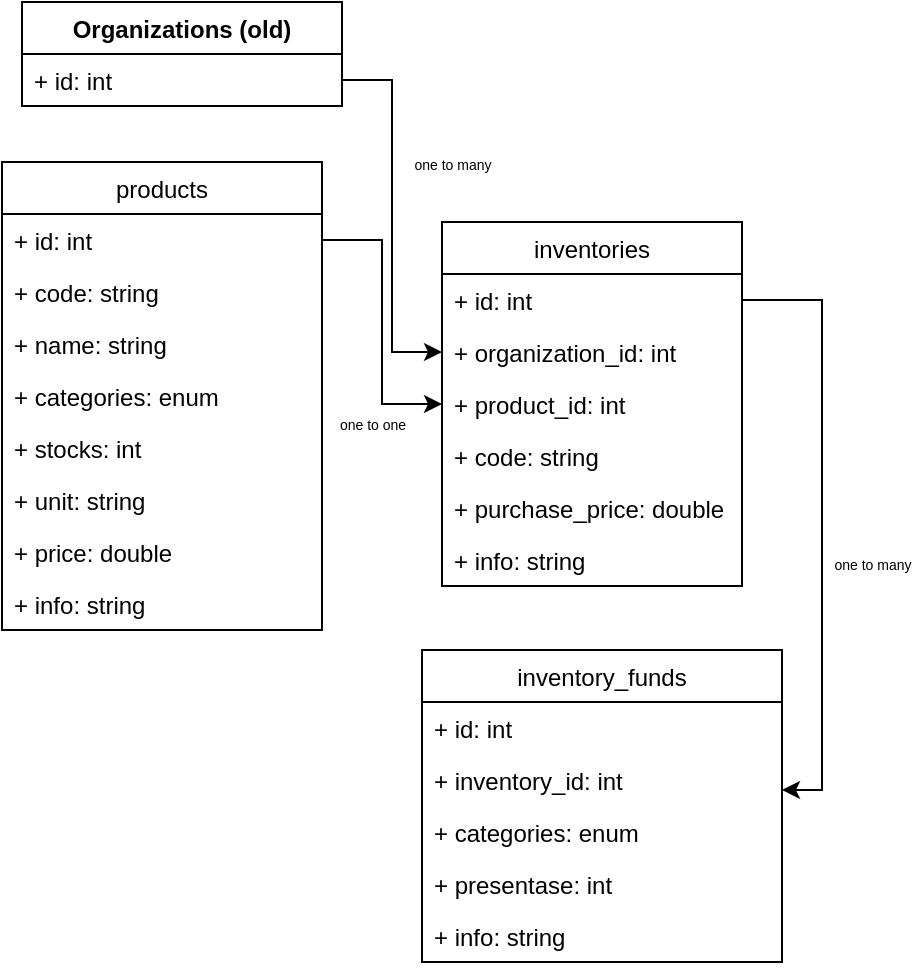 <mxfile version="14.3.0" type="github">
  <diagram id="jiAJgnVtWKX7J0Xr-sOu" name="Page-1">
    <mxGraphModel dx="1500" dy="369" grid="1" gridSize="10" guides="1" tooltips="1" connect="1" arrows="1" fold="1" page="1" pageScale="1" pageWidth="850" pageHeight="1100" math="0" shadow="0">
      <root>
        <mxCell id="0" />
        <mxCell id="1" parent="0" />
        <mxCell id="aPUOsMza2d-8GxlInKgf-18" value="products" style="swimlane;fontStyle=0;childLayout=stackLayout;horizontal=1;startSize=26;fillColor=none;horizontalStack=0;resizeParent=1;resizeParentMax=0;resizeLast=0;collapsible=1;marginBottom=0;" parent="1" vertex="1">
          <mxGeometry x="-590" y="250" width="160" height="234" as="geometry" />
        </mxCell>
        <mxCell id="aPUOsMza2d-8GxlInKgf-19" value="+ id: int" style="text;strokeColor=none;fillColor=none;align=left;verticalAlign=top;spacingLeft=4;spacingRight=4;overflow=hidden;rotatable=0;points=[[0,0.5],[1,0.5]];portConstraint=eastwest;" parent="aPUOsMza2d-8GxlInKgf-18" vertex="1">
          <mxGeometry y="26" width="160" height="26" as="geometry" />
        </mxCell>
        <mxCell id="aPUOsMza2d-8GxlInKgf-20" value="+ code: string" style="text;strokeColor=none;fillColor=none;align=left;verticalAlign=top;spacingLeft=4;spacingRight=4;overflow=hidden;rotatable=0;points=[[0,0.5],[1,0.5]];portConstraint=eastwest;" parent="aPUOsMza2d-8GxlInKgf-18" vertex="1">
          <mxGeometry y="52" width="160" height="26" as="geometry" />
        </mxCell>
        <mxCell id="aPUOsMza2d-8GxlInKgf-24" value="+ name: string " style="text;strokeColor=none;fillColor=none;align=left;verticalAlign=top;spacingLeft=4;spacingRight=4;overflow=hidden;rotatable=0;points=[[0,0.5],[1,0.5]];portConstraint=eastwest;" parent="aPUOsMza2d-8GxlInKgf-18" vertex="1">
          <mxGeometry y="78" width="160" height="26" as="geometry" />
        </mxCell>
        <mxCell id="yVNx_szjoHI026Ja3UiS-18" value="+ categories: enum" style="text;strokeColor=none;fillColor=none;align=left;verticalAlign=top;spacingLeft=4;spacingRight=4;overflow=hidden;rotatable=0;points=[[0,0.5],[1,0.5]];portConstraint=eastwest;" vertex="1" parent="aPUOsMza2d-8GxlInKgf-18">
          <mxGeometry y="104" width="160" height="26" as="geometry" />
        </mxCell>
        <mxCell id="aPUOsMza2d-8GxlInKgf-21" value="+ stocks: int " style="text;strokeColor=none;fillColor=none;align=left;verticalAlign=top;spacingLeft=4;spacingRight=4;overflow=hidden;rotatable=0;points=[[0,0.5],[1,0.5]];portConstraint=eastwest;" parent="aPUOsMza2d-8GxlInKgf-18" vertex="1">
          <mxGeometry y="130" width="160" height="26" as="geometry" />
        </mxCell>
        <mxCell id="aPUOsMza2d-8GxlInKgf-26" value="+ unit: string " style="text;strokeColor=none;fillColor=none;align=left;verticalAlign=top;spacingLeft=4;spacingRight=4;overflow=hidden;rotatable=0;points=[[0,0.5],[1,0.5]];portConstraint=eastwest;" parent="aPUOsMza2d-8GxlInKgf-18" vertex="1">
          <mxGeometry y="156" width="160" height="26" as="geometry" />
        </mxCell>
        <mxCell id="aPUOsMza2d-8GxlInKgf-35" value="+ price: double" style="text;strokeColor=none;fillColor=none;align=left;verticalAlign=top;spacingLeft=4;spacingRight=4;overflow=hidden;rotatable=0;points=[[0,0.5],[1,0.5]];portConstraint=eastwest;" parent="aPUOsMza2d-8GxlInKgf-18" vertex="1">
          <mxGeometry y="182" width="160" height="26" as="geometry" />
        </mxCell>
        <mxCell id="aPUOsMza2d-8GxlInKgf-25" value="+ info: string " style="text;strokeColor=none;fillColor=none;align=left;verticalAlign=top;spacingLeft=4;spacingRight=4;overflow=hidden;rotatable=0;points=[[0,0.5],[1,0.5]];portConstraint=eastwest;" parent="aPUOsMza2d-8GxlInKgf-18" vertex="1">
          <mxGeometry y="208" width="160" height="26" as="geometry" />
        </mxCell>
        <mxCell id="aPUOsMza2d-8GxlInKgf-44" value="inventory_funds" style="swimlane;fontStyle=0;childLayout=stackLayout;horizontal=1;startSize=26;fillColor=none;horizontalStack=0;resizeParent=1;resizeParentMax=0;resizeLast=0;collapsible=1;marginBottom=0;" parent="1" vertex="1">
          <mxGeometry x="-380" y="494" width="180" height="156" as="geometry" />
        </mxCell>
        <mxCell id="aPUOsMza2d-8GxlInKgf-45" value="+ id: int" style="text;strokeColor=none;fillColor=none;align=left;verticalAlign=top;spacingLeft=4;spacingRight=4;overflow=hidden;rotatable=0;points=[[0,0.5],[1,0.5]];portConstraint=eastwest;" parent="aPUOsMza2d-8GxlInKgf-44" vertex="1">
          <mxGeometry y="26" width="180" height="26" as="geometry" />
        </mxCell>
        <mxCell id="aPUOsMza2d-8GxlInKgf-47" value="+ inventory_id: int " style="text;strokeColor=none;fillColor=none;align=left;verticalAlign=top;spacingLeft=4;spacingRight=4;overflow=hidden;rotatable=0;points=[[0,0.5],[1,0.5]];portConstraint=eastwest;" parent="aPUOsMza2d-8GxlInKgf-44" vertex="1">
          <mxGeometry y="52" width="180" height="26" as="geometry" />
        </mxCell>
        <mxCell id="aPUOsMza2d-8GxlInKgf-49" value="+ categories: enum" style="text;strokeColor=none;fillColor=none;align=left;verticalAlign=top;spacingLeft=4;spacingRight=4;overflow=hidden;rotatable=0;points=[[0,0.5],[1,0.5]];portConstraint=eastwest;" parent="aPUOsMza2d-8GxlInKgf-44" vertex="1">
          <mxGeometry y="78" width="180" height="26" as="geometry" />
        </mxCell>
        <mxCell id="yVNx_szjoHI026Ja3UiS-19" value="+ presentase: int " style="text;strokeColor=none;fillColor=none;align=left;verticalAlign=top;spacingLeft=4;spacingRight=4;overflow=hidden;rotatable=0;points=[[0,0.5],[1,0.5]];portConstraint=eastwest;" vertex="1" parent="aPUOsMza2d-8GxlInKgf-44">
          <mxGeometry y="104" width="180" height="26" as="geometry" />
        </mxCell>
        <mxCell id="aPUOsMza2d-8GxlInKgf-54" value="+ info: string " style="text;strokeColor=none;fillColor=none;align=left;verticalAlign=top;spacingLeft=4;spacingRight=4;overflow=hidden;rotatable=0;points=[[0,0.5],[1,0.5]];portConstraint=eastwest;" parent="aPUOsMza2d-8GxlInKgf-44" vertex="1">
          <mxGeometry y="130" width="180" height="26" as="geometry" />
        </mxCell>
        <mxCell id="aPUOsMza2d-8GxlInKgf-50" value="inventories" style="swimlane;fontStyle=0;childLayout=stackLayout;horizontal=1;startSize=26;fillColor=none;horizontalStack=0;resizeParent=1;resizeParentMax=0;resizeLast=0;collapsible=1;marginBottom=0;" parent="1" vertex="1">
          <mxGeometry x="-370" y="280" width="150" height="182" as="geometry" />
        </mxCell>
        <mxCell id="aPUOsMza2d-8GxlInKgf-51" value="+ id: int" style="text;strokeColor=none;fillColor=none;align=left;verticalAlign=top;spacingLeft=4;spacingRight=4;overflow=hidden;rotatable=0;points=[[0,0.5],[1,0.5]];portConstraint=eastwest;" parent="aPUOsMza2d-8GxlInKgf-50" vertex="1">
          <mxGeometry y="26" width="150" height="26" as="geometry" />
        </mxCell>
        <mxCell id="aPUOsMza2d-8GxlInKgf-53" value="+ organization_id: int " style="text;strokeColor=none;fillColor=none;align=left;verticalAlign=top;spacingLeft=4;spacingRight=4;overflow=hidden;rotatable=0;points=[[0,0.5],[1,0.5]];portConstraint=eastwest;" parent="aPUOsMza2d-8GxlInKgf-50" vertex="1">
          <mxGeometry y="52" width="150" height="26" as="geometry" />
        </mxCell>
        <mxCell id="yVNx_szjoHI026Ja3UiS-2" value="+ product_id: int " style="text;strokeColor=none;fillColor=none;align=left;verticalAlign=top;spacingLeft=4;spacingRight=4;overflow=hidden;rotatable=0;points=[[0,0.5],[1,0.5]];portConstraint=eastwest;" vertex="1" parent="aPUOsMza2d-8GxlInKgf-50">
          <mxGeometry y="78" width="150" height="26" as="geometry" />
        </mxCell>
        <mxCell id="aPUOsMza2d-8GxlInKgf-52" value="+ code: string" style="text;strokeColor=none;fillColor=none;align=left;verticalAlign=top;spacingLeft=4;spacingRight=4;overflow=hidden;rotatable=0;points=[[0,0.5],[1,0.5]];portConstraint=eastwest;" parent="aPUOsMza2d-8GxlInKgf-50" vertex="1">
          <mxGeometry y="104" width="150" height="26" as="geometry" />
        </mxCell>
        <mxCell id="aPUOsMza2d-8GxlInKgf-59" value="+ purchase_price: double" style="text;strokeColor=none;fillColor=none;align=left;verticalAlign=top;spacingLeft=4;spacingRight=4;overflow=hidden;rotatable=0;points=[[0,0.5],[1,0.5]];portConstraint=eastwest;" parent="aPUOsMza2d-8GxlInKgf-50" vertex="1">
          <mxGeometry y="130" width="150" height="26" as="geometry" />
        </mxCell>
        <mxCell id="yVNx_szjoHI026Ja3UiS-16" value="+ info: string " style="text;strokeColor=none;fillColor=none;align=left;verticalAlign=top;spacingLeft=4;spacingRight=4;overflow=hidden;rotatable=0;points=[[0,0.5],[1,0.5]];portConstraint=eastwest;" vertex="1" parent="aPUOsMza2d-8GxlInKgf-50">
          <mxGeometry y="156" width="150" height="26" as="geometry" />
        </mxCell>
        <mxCell id="aPUOsMza2d-8GxlInKgf-57" style="edgeStyle=orthogonalEdgeStyle;rounded=0;orthogonalLoop=1;jettySize=auto;html=1;exitX=1;exitY=0.5;exitDx=0;exitDy=0;entryX=1;entryY=0.692;entryDx=0;entryDy=0;entryPerimeter=0;" parent="1" source="aPUOsMza2d-8GxlInKgf-51" target="aPUOsMza2d-8GxlInKgf-47" edge="1">
          <mxGeometry relative="1" as="geometry" />
        </mxCell>
        <mxCell id="aPUOsMza2d-8GxlInKgf-58" value="&lt;font style=&quot;font-size: 7px&quot;&gt;one to many&lt;/font&gt;" style="text;html=1;resizable=0;autosize=1;align=center;verticalAlign=middle;points=[];fillColor=none;strokeColor=none;rounded=0;" parent="1" vertex="1">
          <mxGeometry x="-180" y="440" width="50" height="20" as="geometry" />
        </mxCell>
        <mxCell id="yVNx_szjoHI026Ja3UiS-1" value="&lt;font style=&quot;font-size: 7px&quot;&gt;one to one&lt;/font&gt;" style="text;html=1;resizable=0;autosize=1;align=center;verticalAlign=middle;points=[];fillColor=none;strokeColor=none;rounded=0;" vertex="1" parent="1">
          <mxGeometry x="-430" y="370" width="50" height="20" as="geometry" />
        </mxCell>
        <mxCell id="yVNx_szjoHI026Ja3UiS-9" style="edgeStyle=orthogonalEdgeStyle;rounded=0;orthogonalLoop=1;jettySize=auto;html=1;exitX=1;exitY=0.5;exitDx=0;exitDy=0;" edge="1" parent="1" source="aPUOsMza2d-8GxlInKgf-19" target="yVNx_szjoHI026Ja3UiS-2">
          <mxGeometry relative="1" as="geometry" />
        </mxCell>
        <mxCell id="yVNx_szjoHI026Ja3UiS-10" value="Organizations (old)" style="swimlane;fontStyle=1;align=center;verticalAlign=top;childLayout=stackLayout;horizontal=1;startSize=26;horizontalStack=0;resizeParent=1;resizeParentMax=0;resizeLast=0;collapsible=1;marginBottom=0;" vertex="1" parent="1">
          <mxGeometry x="-580" y="170" width="160" height="52" as="geometry" />
        </mxCell>
        <mxCell id="yVNx_szjoHI026Ja3UiS-11" value="+ id: int" style="text;strokeColor=none;fillColor=none;align=left;verticalAlign=top;spacingLeft=4;spacingRight=4;overflow=hidden;rotatable=0;points=[[0,0.5],[1,0.5]];portConstraint=eastwest;" vertex="1" parent="yVNx_szjoHI026Ja3UiS-10">
          <mxGeometry y="26" width="160" height="26" as="geometry" />
        </mxCell>
        <mxCell id="yVNx_szjoHI026Ja3UiS-14" style="edgeStyle=orthogonalEdgeStyle;rounded=0;orthogonalLoop=1;jettySize=auto;html=1;entryX=0;entryY=0.5;entryDx=0;entryDy=0;" edge="1" parent="1" source="yVNx_szjoHI026Ja3UiS-11" target="aPUOsMza2d-8GxlInKgf-53">
          <mxGeometry relative="1" as="geometry" />
        </mxCell>
        <mxCell id="yVNx_szjoHI026Ja3UiS-15" value="&lt;font style=&quot;font-size: 7px&quot;&gt;one to many&lt;/font&gt;" style="text;html=1;resizable=0;autosize=1;align=center;verticalAlign=middle;points=[];fillColor=none;strokeColor=none;rounded=0;" vertex="1" parent="1">
          <mxGeometry x="-390" y="240" width="50" height="20" as="geometry" />
        </mxCell>
      </root>
    </mxGraphModel>
  </diagram>
</mxfile>
